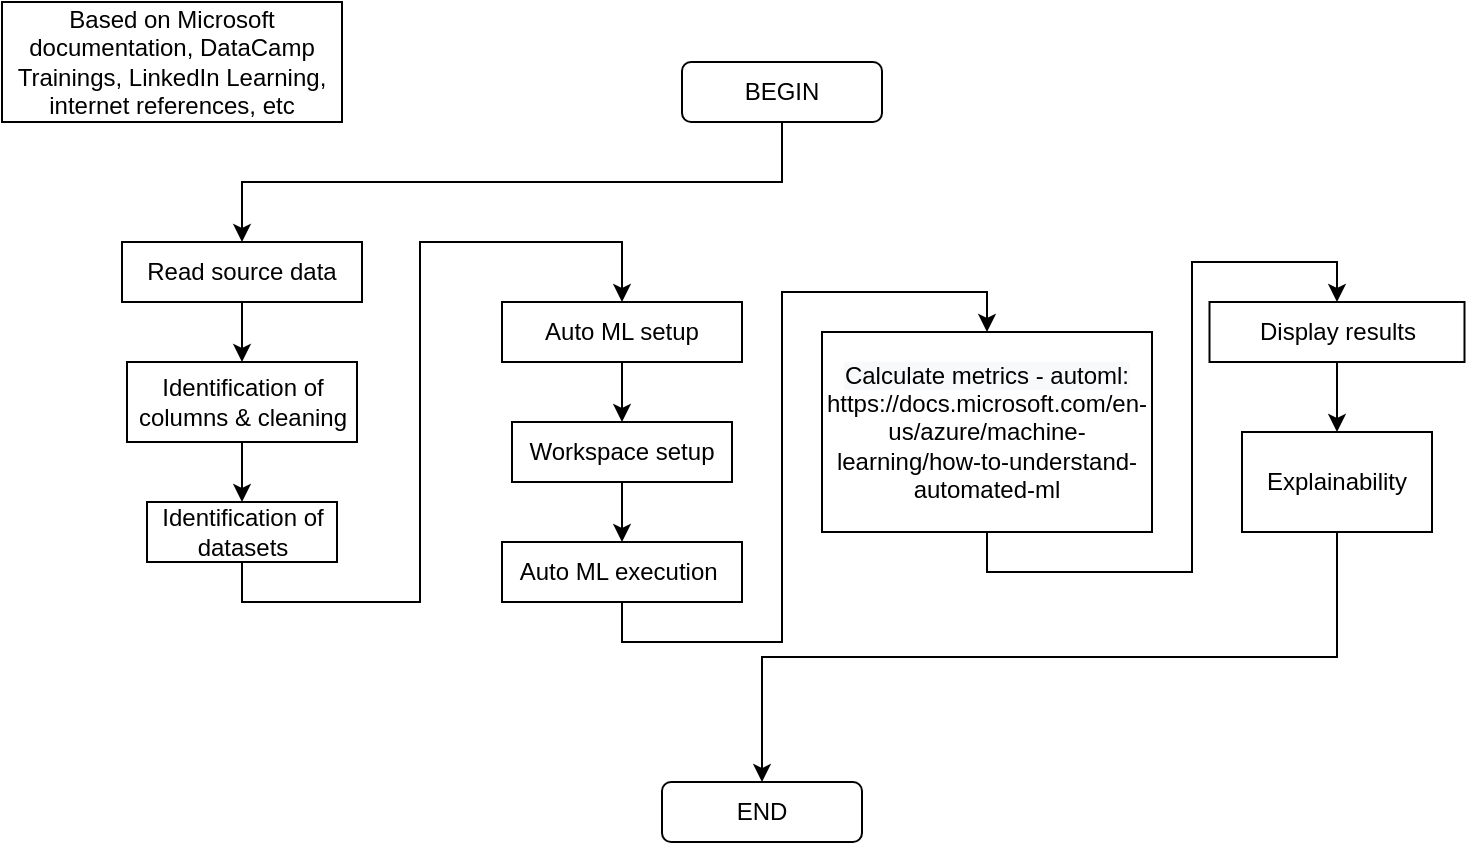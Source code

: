 <mxfile version="14.8.3" type="device"><diagram id="Na2wI6ZyUY4eCQabht_5" name="Page-1"><mxGraphModel dx="782" dy="436" grid="1" gridSize="10" guides="1" tooltips="1" connect="1" arrows="1" fold="1" page="1" pageScale="1" pageWidth="850" pageHeight="1100" math="0" shadow="0"><root><mxCell id="0"/><mxCell id="1" parent="0"/><mxCell id="4ITfWjD7Ud5jP17JGDcS-1" style="edgeStyle=orthogonalEdgeStyle;rounded=0;orthogonalLoop=1;jettySize=auto;html=1;exitX=0.5;exitY=1;exitDx=0;exitDy=0;entryX=0.5;entryY=0;entryDx=0;entryDy=0;" parent="1" source="4ITfWjD7Ud5jP17JGDcS-2" target="4ITfWjD7Ud5jP17JGDcS-4" edge="1"><mxGeometry relative="1" as="geometry"/></mxCell><mxCell id="4ITfWjD7Ud5jP17JGDcS-2" value="BEGIN" style="rounded=1;whiteSpace=wrap;html=1;" parent="1" vertex="1"><mxGeometry x="390" y="160" width="100" height="30" as="geometry"/></mxCell><mxCell id="4ITfWjD7Ud5jP17JGDcS-3" style="edgeStyle=orthogonalEdgeStyle;rounded=0;orthogonalLoop=1;jettySize=auto;html=1;exitX=0.5;exitY=1;exitDx=0;exitDy=0;entryX=0.5;entryY=0;entryDx=0;entryDy=0;" parent="1" source="4ITfWjD7Ud5jP17JGDcS-4" target="4ITfWjD7Ud5jP17JGDcS-6" edge="1"><mxGeometry relative="1" as="geometry"/></mxCell><mxCell id="4ITfWjD7Ud5jP17JGDcS-4" value="Read source data" style="rounded=0;whiteSpace=wrap;html=1;" parent="1" vertex="1"><mxGeometry x="110" y="250" width="120" height="30" as="geometry"/></mxCell><mxCell id="4ITfWjD7Ud5jP17JGDcS-5" style="edgeStyle=orthogonalEdgeStyle;rounded=0;orthogonalLoop=1;jettySize=auto;html=1;exitX=0.5;exitY=1;exitDx=0;exitDy=0;entryX=0.5;entryY=0;entryDx=0;entryDy=0;" parent="1" source="4ITfWjD7Ud5jP17JGDcS-6" target="4ITfWjD7Ud5jP17JGDcS-8" edge="1"><mxGeometry relative="1" as="geometry"/></mxCell><mxCell id="4ITfWjD7Ud5jP17JGDcS-6" value="Identification of columns &amp;amp; cleaning" style="rounded=0;whiteSpace=wrap;html=1;" parent="1" vertex="1"><mxGeometry x="112.5" y="310" width="115" height="40" as="geometry"/></mxCell><mxCell id="ZREjXQLqaSG5-gLMIWmA-2" style="edgeStyle=orthogonalEdgeStyle;rounded=0;orthogonalLoop=1;jettySize=auto;html=1;exitX=0.5;exitY=1;exitDx=0;exitDy=0;entryX=0.5;entryY=0;entryDx=0;entryDy=0;" edge="1" parent="1" source="4ITfWjD7Ud5jP17JGDcS-8" target="4ITfWjD7Ud5jP17JGDcS-12"><mxGeometry relative="1" as="geometry"><Array as="points"><mxPoint x="170" y="430"/><mxPoint x="259" y="430"/><mxPoint x="259" y="250"/><mxPoint x="360" y="250"/></Array></mxGeometry></mxCell><mxCell id="4ITfWjD7Ud5jP17JGDcS-8" value="Identification of datasets" style="rounded=0;whiteSpace=wrap;html=1;" parent="1" vertex="1"><mxGeometry x="122.5" y="380" width="95" height="30" as="geometry"/></mxCell><mxCell id="ZREjXQLqaSG5-gLMIWmA-4" style="edgeStyle=orthogonalEdgeStyle;rounded=0;orthogonalLoop=1;jettySize=auto;html=1;exitX=0.5;exitY=1;exitDx=0;exitDy=0;" edge="1" parent="1" source="4ITfWjD7Ud5jP17JGDcS-10" target="ZREjXQLqaSG5-gLMIWmA-3"><mxGeometry relative="1" as="geometry"/></mxCell><mxCell id="4ITfWjD7Ud5jP17JGDcS-10" value="Workspace setup" style="rounded=0;whiteSpace=wrap;html=1;" parent="1" vertex="1"><mxGeometry x="305" y="340" width="110" height="30" as="geometry"/></mxCell><mxCell id="ZREjXQLqaSG5-gLMIWmA-1" style="edgeStyle=orthogonalEdgeStyle;rounded=0;orthogonalLoop=1;jettySize=auto;html=1;exitX=0.5;exitY=1;exitDx=0;exitDy=0;" edge="1" parent="1" source="4ITfWjD7Ud5jP17JGDcS-12" target="4ITfWjD7Ud5jP17JGDcS-10"><mxGeometry relative="1" as="geometry"/></mxCell><mxCell id="4ITfWjD7Ud5jP17JGDcS-12" value="Auto ML setup" style="rounded=0;whiteSpace=wrap;html=1;" parent="1" vertex="1"><mxGeometry x="300" y="280" width="120" height="30" as="geometry"/></mxCell><mxCell id="ZREjXQLqaSG5-gLMIWmA-7" style="edgeStyle=orthogonalEdgeStyle;rounded=0;orthogonalLoop=1;jettySize=auto;html=1;exitX=0.5;exitY=1;exitDx=0;exitDy=0;" edge="1" parent="1" source="4ITfWjD7Ud5jP17JGDcS-20" target="4ITfWjD7Ud5jP17JGDcS-22"><mxGeometry relative="1" as="geometry"/></mxCell><mxCell id="4ITfWjD7Ud5jP17JGDcS-20" value="Display results" style="rounded=0;whiteSpace=wrap;html=1;" parent="1" vertex="1"><mxGeometry x="653.75" y="280" width="127.5" height="30" as="geometry"/></mxCell><mxCell id="ZREjXQLqaSG5-gLMIWmA-8" style="edgeStyle=orthogonalEdgeStyle;rounded=0;orthogonalLoop=1;jettySize=auto;html=1;exitX=0.5;exitY=1;exitDx=0;exitDy=0;entryX=0.5;entryY=0;entryDx=0;entryDy=0;" edge="1" parent="1" source="4ITfWjD7Ud5jP17JGDcS-22" target="4ITfWjD7Ud5jP17JGDcS-23"><mxGeometry relative="1" as="geometry"/></mxCell><mxCell id="4ITfWjD7Ud5jP17JGDcS-22" value="Explainability" style="rounded=0;whiteSpace=wrap;html=1;" parent="1" vertex="1"><mxGeometry x="670" y="345" width="95" height="50" as="geometry"/></mxCell><mxCell id="4ITfWjD7Ud5jP17JGDcS-23" value="END" style="rounded=1;whiteSpace=wrap;html=1;" parent="1" vertex="1"><mxGeometry x="380" y="520" width="100" height="30" as="geometry"/></mxCell><mxCell id="ZREjXQLqaSG5-gLMIWmA-6" style="edgeStyle=orthogonalEdgeStyle;rounded=0;orthogonalLoop=1;jettySize=auto;html=1;exitX=0.5;exitY=1;exitDx=0;exitDy=0;entryX=0.5;entryY=0;entryDx=0;entryDy=0;" edge="1" parent="1" source="4ITfWjD7Ud5jP17JGDcS-25" target="4ITfWjD7Ud5jP17JGDcS-20"><mxGeometry relative="1" as="geometry"><Array as="points"><mxPoint x="543" y="415"/><mxPoint x="645" y="415"/><mxPoint x="645" y="260"/><mxPoint x="718" y="260"/></Array></mxGeometry></mxCell><mxCell id="4ITfWjD7Ud5jP17JGDcS-25" value="&lt;span style=&quot;color: rgb(0 , 0 , 0) ; font-family: &amp;#34;helvetica&amp;#34; ; font-size: 12px ; font-style: normal ; font-weight: 400 ; letter-spacing: normal ; text-align: center ; text-indent: 0px ; text-transform: none ; word-spacing: 0px ; background-color: rgb(248 , 249 , 250) ; display: inline ; float: none&quot;&gt;Calculate metrics - automl:&lt;/span&gt;&lt;br style=&quot;color: rgb(0 , 0 , 0) ; font-family: &amp;#34;helvetica&amp;#34; ; font-size: 12px ; font-style: normal ; font-weight: 400 ; letter-spacing: normal ; text-align: center ; text-indent: 0px ; text-transform: none ; word-spacing: 0px ; background-color: rgb(248 , 249 , 250)&quot;&gt;&lt;font face=&quot;helvetica&quot;&gt;https://docs.microsoft.com/en-us/azure/machine-learning/how-to-understand-automated-ml&lt;/font&gt;" style="rounded=0;whiteSpace=wrap;html=1;" parent="1" vertex="1"><mxGeometry x="460" y="295" width="165" height="100" as="geometry"/></mxCell><mxCell id="4ITfWjD7Ud5jP17JGDcS-26" value="Based on Microsoft documentation, DataCamp Trainings, LinkedIn Learning, internet references, etc" style="rounded=0;whiteSpace=wrap;html=1;" parent="1" vertex="1"><mxGeometry x="50" y="130" width="170" height="60" as="geometry"/></mxCell><mxCell id="4ITfWjD7Ud5jP17JGDcS-27" style="edgeStyle=orthogonalEdgeStyle;rounded=0;orthogonalLoop=1;jettySize=auto;html=1;exitX=0.5;exitY=1;exitDx=0;exitDy=0;" parent="1" source="4ITfWjD7Ud5jP17JGDcS-23" target="4ITfWjD7Ud5jP17JGDcS-23" edge="1"><mxGeometry relative="1" as="geometry"/></mxCell><mxCell id="ZREjXQLqaSG5-gLMIWmA-5" style="edgeStyle=orthogonalEdgeStyle;rounded=0;orthogonalLoop=1;jettySize=auto;html=1;exitX=0.5;exitY=1;exitDx=0;exitDy=0;entryX=0.5;entryY=0;entryDx=0;entryDy=0;" edge="1" parent="1" source="ZREjXQLqaSG5-gLMIWmA-3" target="4ITfWjD7Ud5jP17JGDcS-25"><mxGeometry relative="1" as="geometry"><mxPoint x="450" y="250" as="targetPoint"/></mxGeometry></mxCell><mxCell id="ZREjXQLqaSG5-gLMIWmA-3" value="Auto ML execution&amp;nbsp;" style="rounded=0;whiteSpace=wrap;html=1;" vertex="1" parent="1"><mxGeometry x="300" y="400" width="120" height="30" as="geometry"/></mxCell></root></mxGraphModel></diagram></mxfile>